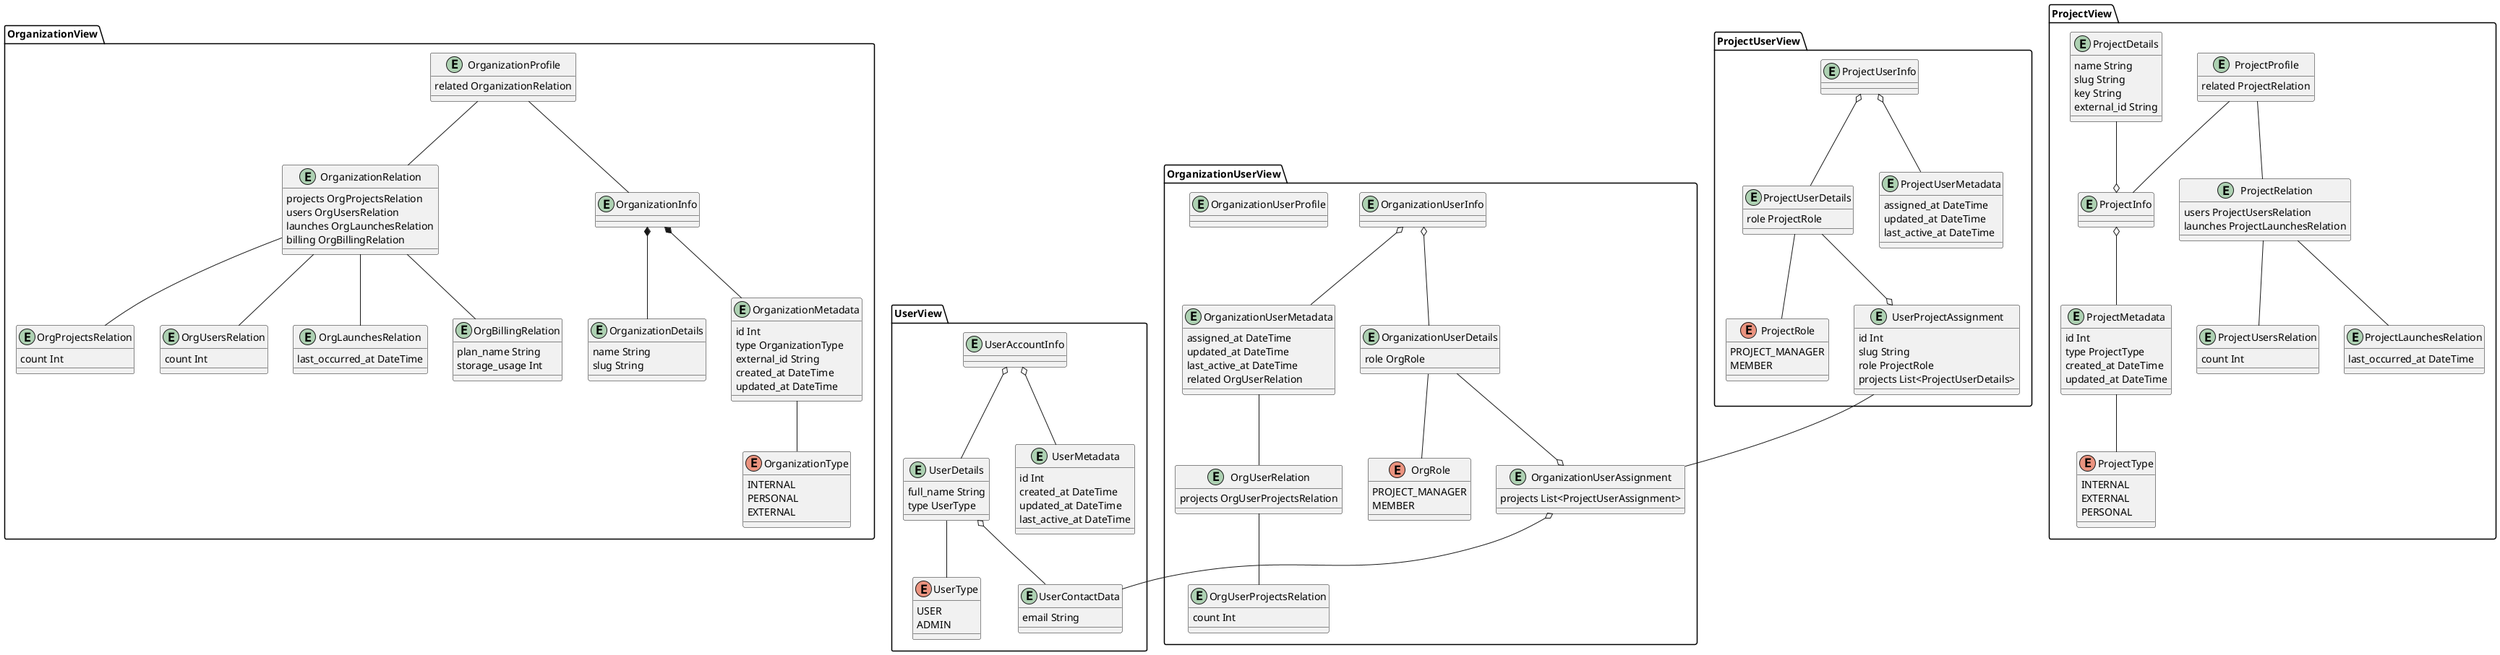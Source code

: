 ---
stoplight-id: dp15zhxks2i84
---

@startuml organizational-entities

' skinparam linetype ortho

package OrganizationView {
  entity OrganizationProfile {
    related OrganizationRelation
  }
  
  entity OrganizationInfo
  OrganizationInfo -up- OrganizationProfile
  
  entity OrganizationDetails {
    name String
    slug String
  }
  OrganizationInfo *-- OrganizationDetails

  entity OrganizationMetadata {
    id Int
    type OrganizationType
    external_id String
    created_at DateTime
    updated_at DateTime
  }
  OrganizationInfo *-- OrganizationMetadata

  entity OrganizationRelation {
    projects OrgProjectsRelation
    users OrgUsersRelation
    launches OrgLaunchesRelation
    billing OrgBillingRelation
  }
  OrganizationRelation -up- OrganizationProfile

  entity OrgProjectsRelation {
    count Int
  }
  OrgProjectsRelation -up- OrganizationRelation

  entity OrgUsersRelation {
    count Int
  }
  OrgUsersRelation -up- OrganizationRelation

  entity OrgLaunchesRelation {
    last_occurred_at DateTime
  }
  OrgLaunchesRelation -up- OrganizationRelation

  entity OrgBillingRelation {
    plan_name String
    storage_usage Int
  }
  OrgBillingRelation -up- OrganizationRelation

  enum OrganizationType {
    INTERNAL
    PERSONAL
    EXTERNAL
  }
  OrganizationMetadata -- OrganizationType
}

package OrganizationUserView {
  entity OrganizationUserProfile

  entity OrganizationUserInfo

  entity OrganizationUserDetails {
    role OrgRole
  }
  OrganizationUserDetails -up-o OrganizationUserInfo

  enum OrgRole {
    PROJECT_MANAGER
    MEMBER
  }
  OrgRole -up- OrganizationUserDetails

  entity OrganizationUserMetadata {
    assigned_at DateTime
    updated_at DateTime
    last_active_at DateTime
    related OrgUserRelation
  }
  OrganizationUserMetadata -up-o OrganizationUserInfo

  entity OrgUserRelation {
    projects OrgUserProjectsRelation
  }
  OrgUserRelation -up- OrganizationUserMetadata
  
  entity OrgUserProjectsRelation {
    count Int
  }
  OrgUserProjectsRelation -up- OrgUserRelation

  entity OrganizationUserAssignment {
    projects List<ProjectUserAssignment>
  }
  OrganizationUserAssignment o-up- OrganizationUserDetails 
}

package UserView {
  entity UserAccountInfo

  entity UserDetails {
    full_name String
    type UserType
  }
  UserDetails -up-o UserAccountInfo

  entity UserContactData {
    email String
  }
  UserContactData -up-o UserDetails
  UserContactData -up-o OrganizationUserAssignment
 
  entity UserMetadata {
    id Int
    created_at DateTime
    updated_at DateTime
    last_active_at DateTime
  }
  UserMetadata -up-o UserAccountInfo

  enum UserType {
    USER
    ADMIN
  }
  UserType -up- UserDetails
}

package ProjectView {
  entity ProjectProfile {
    related ProjectRelation
  }
  
  entity ProjectInfo
  ProjectInfo -up- ProjectProfile

  entity ProjectDetails {
    name String
    slug String
    key String
    external_id String
  }
  ProjectDetails --o ProjectInfo

  entity ProjectMetadata {
    id Int
    type ProjectType
    created_at DateTime
    updated_at DateTime
  }
  ProjectInfo o-- ProjectMetadata

  enum ProjectType {
    INTERNAL
    EXTERNAL
    PERSONAL
  }
  ProjectMetadata -- ProjectType

  entity ProjectRelation {
    users ProjectUsersRelation
    launches ProjectLaunchesRelation
  }
  ProjectRelation -up- ProjectProfile

  entity ProjectUsersRelation {
    count Int
  }
  ProjectUsersRelation -up- ProjectRelation

  entity ProjectLaunchesRelation {
    last_occurred_at DateTime
  }
  ProjectLaunchesRelation -up- ProjectRelation
}

package ProjectUserView {
  entity ProjectUserInfo

  entity ProjectUserDetails {
    role ProjectRole
  }
  ProjectUserDetails -up-o ProjectUserInfo

  enum ProjectRole {
    PROJECT_MANAGER
    MEMBER
  }
  ProjectRole -up- ProjectUserDetails

  entity ProjectUserMetadata {
    assigned_at DateTime
    updated_at DateTime
    last_active_at DateTime
  }
  ProjectUserMetadata -up-o ProjectUserInfo
  
  entity UserProjectAssignment {
    id Int
    slug String
    role ProjectRole
    projects List<ProjectUserDetails>
  }
  UserProjectAssignment o-up- ProjectUserDetails
  UserProjectAssignment -- OrganizationUserAssignment
}

@enduml